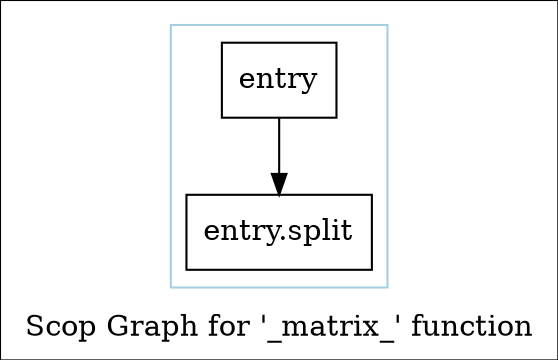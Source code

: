 digraph "Scop Graph for '_matrix_' function" {
	label="Scop Graph for '_matrix_' function";

	Node0xb882b30 [shape=record,label="{entry}"];
	Node0xb882b30 -> Node0xb8939e0;
	Node0xb8939e0 [shape=record,label="{entry.split}"];
	colorscheme = "paired12"
        subgraph cluster_0xb8e65b0 {
          label = "";
          style = solid;
          color = 1
          Node0xb882b30;
          Node0xb8939e0;
        }
}
